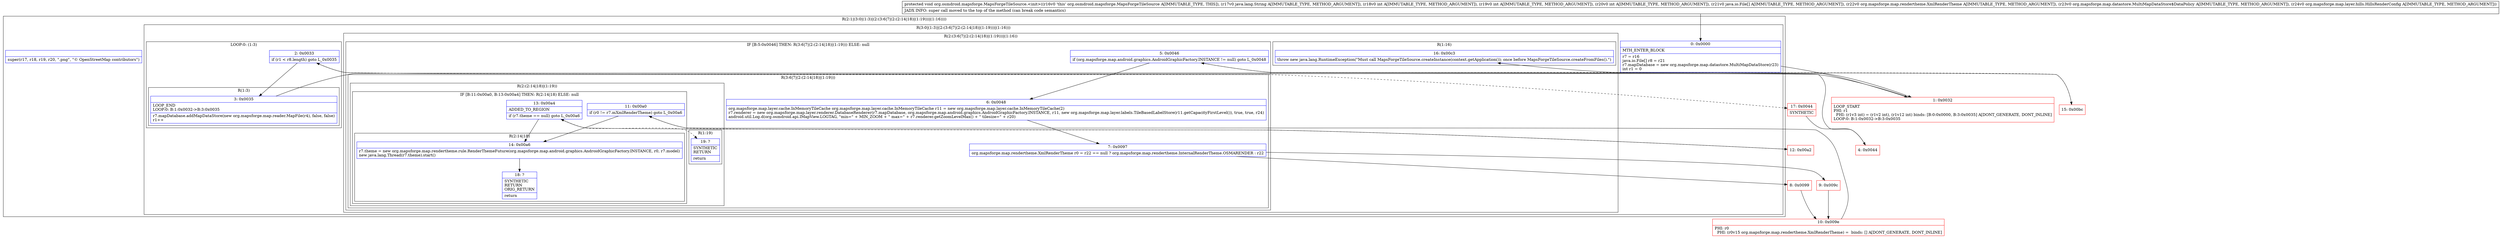 digraph "CFG fororg.osmdroid.mapsforge.MapsForgeTileSource.\<init\>(Ljava\/lang\/String;III[Ljava\/io\/File;Lorg\/mapsforge\/map\/rendertheme\/XmlRenderTheme;Lorg\/mapsforge\/map\/datastore\/MultiMapDataStore$DataPolicy;Lorg\/mapsforge\/map\/layer\/hills\/HillsRenderConfig;)V" {
subgraph cluster_Region_809036173 {
label = "R(2:1|(3:0|(1:3)|(2:(3:6|7|(2:(2:14|18)|(1:19)))|(1:16))))";
node [shape=record,color=blue];
Node_InsnContainer_1788930708 [shape=record,label="{|super(r17, r18, r19, r20, \".png\", \"© OpenStreetMap contributors\")\l}"];
subgraph cluster_Region_54014150 {
label = "R(3:0|(1:3)|(2:(3:6|7|(2:(2:14|18)|(1:19)))|(1:16)))";
node [shape=record,color=blue];
Node_0 [shape=record,label="{0\:\ 0x0000|MTH_ENTER_BLOCK\l|r7 = r16\ljava.io.File[] r8 = r21\lr7.mapDatabase = new org.mapsforge.map.datastore.MultiMapDataStore(r23)\lint r1 = 0\l}"];
subgraph cluster_LoopRegion_1907451513 {
label = "LOOP:0: (1:3)";
node [shape=record,color=blue];
Node_2 [shape=record,label="{2\:\ 0x0033|if (r1 \< r8.length) goto L_0x0035\l}"];
subgraph cluster_Region_1312910852 {
label = "R(1:3)";
node [shape=record,color=blue];
Node_3 [shape=record,label="{3\:\ 0x0035|LOOP_END\lLOOP:0: B:1:0x0032\-\>B:3:0x0035\l|r7.mapDatabase.addMapDataStore(new org.mapsforge.map.reader.MapFile(r4), false, false)\lr1++\l}"];
}
}
subgraph cluster_Region_1240599879 {
label = "R(2:(3:6|7|(2:(2:14|18)|(1:19)))|(1:16))";
node [shape=record,color=blue];
subgraph cluster_IfRegion_1244262075 {
label = "IF [B:5:0x0046] THEN: R(3:6|7|(2:(2:14|18)|(1:19))) ELSE: null";
node [shape=record,color=blue];
Node_5 [shape=record,label="{5\:\ 0x0046|if (org.mapsforge.map.android.graphics.AndroidGraphicFactory.INSTANCE != null) goto L_0x0048\l}"];
subgraph cluster_Region_1069177015 {
label = "R(3:6|7|(2:(2:14|18)|(1:19)))";
node [shape=record,color=blue];
Node_6 [shape=record,label="{6\:\ 0x0048|org.mapsforge.map.layer.cache.InMemoryTileCache org.mapsforge.map.layer.cache.InMemoryTileCache r11 = new org.mapsforge.map.layer.cache.InMemoryTileCache(2)\lr7.renderer = new org.mapsforge.map.layer.renderer.DatabaseRenderer(r7.mapDatabase, org.mapsforge.map.android.graphics.AndroidGraphicFactory.INSTANCE, r11, new org.mapsforge.map.layer.labels.TileBasedLabelStore(r11.getCapacityFirstLevel()), true, true, r24)\landroid.util.Log.d(org.osmdroid.api.IMapView.LOGTAG, \"min=\" + MIN_ZOOM + \" max=\" + r7.renderer.getZoomLevelMax() + \" tilesize=\" + r20)\l}"];
Node_7 [shape=record,label="{7\:\ 0x0097|org.mapsforge.map.rendertheme.XmlRenderTheme r0 = r22 == null ? org.mapsforge.map.rendertheme.InternalRenderTheme.OSMARENDER : r22\l}"];
subgraph cluster_Region_1034552050 {
label = "R(2:(2:14|18)|(1:19))";
node [shape=record,color=blue];
subgraph cluster_IfRegion_2101797254 {
label = "IF [B:11:0x00a0, B:13:0x00a4] THEN: R(2:14|18) ELSE: null";
node [shape=record,color=blue];
Node_11 [shape=record,label="{11\:\ 0x00a0|if (r0 != r7.mXmlRenderTheme) goto L_0x00a6\l}"];
Node_13 [shape=record,label="{13\:\ 0x00a4|ADDED_TO_REGION\l|if (r7.theme == null) goto L_0x00a6\l}"];
subgraph cluster_Region_121553657 {
label = "R(2:14|18)";
node [shape=record,color=blue];
Node_14 [shape=record,label="{14\:\ 0x00a6|r7.theme = new org.mapsforge.map.rendertheme.rule.RenderThemeFuture(org.mapsforge.map.android.graphics.AndroidGraphicFactory.INSTANCE, r0, r7.model)\lnew java.lang.Thread(r7.theme).start()\l}"];
Node_18 [shape=record,label="{18\:\ ?|SYNTHETIC\lRETURN\lORIG_RETURN\l|return\l}"];
}
}
subgraph cluster_Region_1353956249 {
label = "R(1:19)";
node [shape=record,color=blue];
Node_19 [shape=record,label="{19\:\ ?|SYNTHETIC\lRETURN\l|return\l}"];
}
}
}
}
subgraph cluster_Region_166857981 {
label = "R(1:16)";
node [shape=record,color=blue];
Node_16 [shape=record,label="{16\:\ 0x00c3|throw new java.lang.RuntimeException(\"Must call MapsForgeTileSource.createInstance(context.getApplication()); once before MapsForgeTileSource.createFromFiles().\")\l}"];
}
}
}
}
Node_1 [shape=record,color=red,label="{1\:\ 0x0032|LOOP_START\lPHI: r1 \l  PHI: (r1v3 int) = (r1v2 int), (r1v12 int) binds: [B:0:0x0000, B:3:0x0035] A[DONT_GENERATE, DONT_INLINE]\lLOOP:0: B:1:0x0032\-\>B:3:0x0035\l}"];
Node_4 [shape=record,color=red,label="{4\:\ 0x0044}"];
Node_8 [shape=record,color=red,label="{8\:\ 0x0099}"];
Node_9 [shape=record,color=red,label="{9\:\ 0x009c}"];
Node_10 [shape=record,color=red,label="{10\:\ 0x009e|PHI: r0 \l  PHI: (r0v15 org.mapsforge.map.rendertheme.XmlRenderTheme) =  binds: [] A[DONT_GENERATE, DONT_INLINE]\l}"];
Node_12 [shape=record,color=red,label="{12\:\ 0x00a2}"];
Node_15 [shape=record,color=red,label="{15\:\ 0x00bc}"];
Node_17 [shape=record,color=red,label="{17\:\ 0x0044|SYNTHETIC\l}"];
MethodNode[shape=record,label="{protected void org.osmdroid.mapsforge.MapsForgeTileSource.\<init\>((r16v0 'this' org.osmdroid.mapsforge.MapsForgeTileSource A[IMMUTABLE_TYPE, THIS]), (r17v0 java.lang.String A[IMMUTABLE_TYPE, METHOD_ARGUMENT]), (r18v0 int A[IMMUTABLE_TYPE, METHOD_ARGUMENT]), (r19v0 int A[IMMUTABLE_TYPE, METHOD_ARGUMENT]), (r20v0 int A[IMMUTABLE_TYPE, METHOD_ARGUMENT]), (r21v0 java.io.File[] A[IMMUTABLE_TYPE, METHOD_ARGUMENT]), (r22v0 org.mapsforge.map.rendertheme.XmlRenderTheme A[IMMUTABLE_TYPE, METHOD_ARGUMENT]), (r23v0 org.mapsforge.map.datastore.MultiMapDataStore$DataPolicy A[IMMUTABLE_TYPE, METHOD_ARGUMENT]), (r24v0 org.mapsforge.map.layer.hills.HillsRenderConfig A[IMMUTABLE_TYPE, METHOD_ARGUMENT]))  | JADX INFO: super call moved to the top of the method (can break code semantics)\l}"];
MethodNode -> Node_0;
Node_0 -> Node_1;
Node_2 -> Node_3;
Node_2 -> Node_17[style=dashed];
Node_3 -> Node_1;
Node_5 -> Node_6;
Node_5 -> Node_15[style=dashed];
Node_6 -> Node_7;
Node_7 -> Node_8;
Node_7 -> Node_9;
Node_11 -> Node_12[style=dashed];
Node_11 -> Node_14;
Node_13 -> Node_14;
Node_13 -> Node_19[style=dashed];
Node_14 -> Node_18;
Node_1 -> Node_2;
Node_4 -> Node_5;
Node_8 -> Node_10;
Node_9 -> Node_10;
Node_10 -> Node_11;
Node_12 -> Node_13;
Node_15 -> Node_16;
Node_17 -> Node_4;
}

